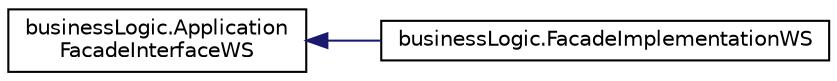 digraph "Representación gráfica de la clase"
{
 // LATEX_PDF_SIZE
  edge [fontname="Helvetica",fontsize="10",labelfontname="Helvetica",labelfontsize="10"];
  node [fontname="Helvetica",fontsize="10",shape=record];
  rankdir="LR";
  Node0 [label="businessLogic.Application\lFacadeInterfaceWS",height=0.2,width=0.4,color="black", fillcolor="white", style="filled",URL="$interfacebusiness_logic_1_1_application_facade_interface_w_s.html",tooltip=" "];
  Node0 -> Node1 [dir="back",color="midnightblue",fontsize="10",style="solid",fontname="Helvetica"];
  Node1 [label="businessLogic.FacadeImplementationWS",height=0.2,width=0.4,color="black", fillcolor="white", style="filled",URL="$classbusiness_logic_1_1_facade_implementation_w_s.html",tooltip=" "];
}
